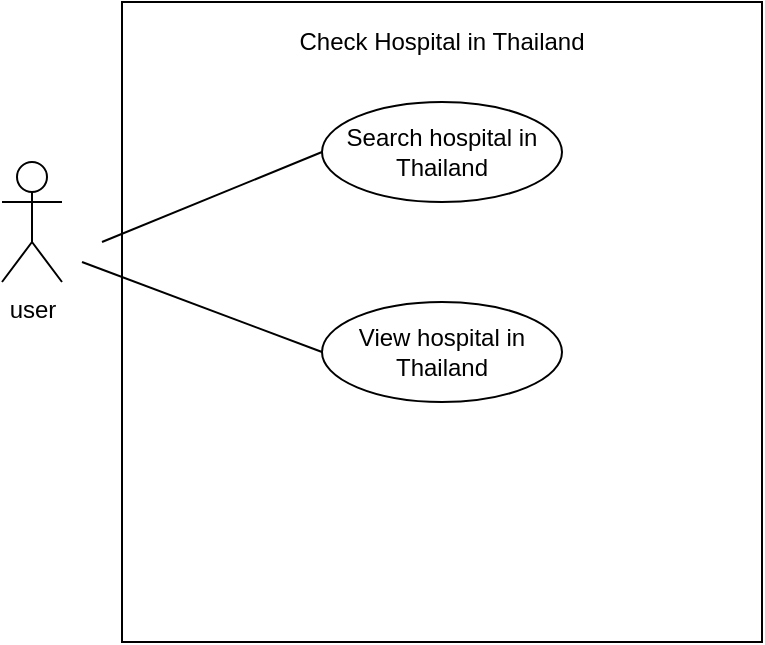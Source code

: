 <mxfile version="13.10.0" type="embed" pages="3">
    <diagram id="mQHO5hFe7luaKpXUr6Vf" name="Page-1">
        <mxGraphModel dx="552" dy="520" grid="1" gridSize="10" guides="1" tooltips="1" connect="1" arrows="1" fold="1" page="1" pageScale="1" pageWidth="850" pageHeight="1100" math="0" shadow="0">
            <root>
                <mxCell id="0"/>
                <mxCell id="1" parent="0"/>
                <mxCell id="2" value="user" style="shape=umlActor;verticalLabelPosition=bottom;verticalAlign=top;html=1;outlineConnect=0;" vertex="1" parent="1">
                    <mxGeometry x="120" y="320" width="30" height="60" as="geometry"/>
                </mxCell>
                <mxCell id="9" value="" style="whiteSpace=wrap;html=1;aspect=fixed;" vertex="1" parent="1">
                    <mxGeometry x="180" y="240" width="320" height="320" as="geometry"/>
                </mxCell>
                <mxCell id="16" value="Check Hospital in Thailand" style="text;html=1;strokeColor=none;fillColor=none;align=center;verticalAlign=middle;whiteSpace=wrap;rounded=0;" vertex="1" parent="1">
                    <mxGeometry x="260" y="250" width="160" height="20" as="geometry"/>
                </mxCell>
                <mxCell id="18" value="Search hospital in Thailand" style="ellipse;whiteSpace=wrap;html=1;" vertex="1" parent="1">
                    <mxGeometry x="280" y="290" width="120" height="50" as="geometry"/>
                </mxCell>
                <mxCell id="22" value="" style="endArrow=none;html=1;entryX=0;entryY=0.5;entryDx=0;entryDy=0;" edge="1" parent="1" target="18">
                    <mxGeometry width="50" height="50" relative="1" as="geometry">
                        <mxPoint x="170" y="360" as="sourcePoint"/>
                        <mxPoint x="260" y="310" as="targetPoint"/>
                    </mxGeometry>
                </mxCell>
                <mxCell id="23" value="View hospital in Thailand" style="ellipse;whiteSpace=wrap;html=1;" vertex="1" parent="1">
                    <mxGeometry x="280" y="390" width="120" height="50" as="geometry"/>
                </mxCell>
                <mxCell id="24" value="" style="endArrow=none;html=1;entryX=0;entryY=0.5;entryDx=0;entryDy=0;" edge="1" parent="1" target="23">
                    <mxGeometry width="50" height="50" relative="1" as="geometry">
                        <mxPoint x="160" y="370" as="sourcePoint"/>
                        <mxPoint x="290" y="325" as="targetPoint"/>
                    </mxGeometry>
                </mxCell>
            </root>
        </mxGraphModel>
    </diagram>
    <diagram id="Zjpw_VPqK6b2FwDupTwW" name="Page-2">
        <mxGraphModel dx="552" dy="520" grid="1" gridSize="10" guides="1" tooltips="1" connect="1" arrows="1" fold="1" page="1" pageScale="1" pageWidth="850" pageHeight="1100" math="0" shadow="0">
            <root>
                <mxCell id="nmgjyvEqeJbpccq40pCQ-0"/>
                <mxCell id="nmgjyvEqeJbpccq40pCQ-1" parent="nmgjyvEqeJbpccq40pCQ-0"/>
                <mxCell id="nmgjyvEqeJbpccq40pCQ-2" value="user" style="shape=umlActor;verticalLabelPosition=bottom;verticalAlign=top;html=1;outlineConnect=0;" vertex="1" parent="nmgjyvEqeJbpccq40pCQ-1">
                    <mxGeometry x="120" y="320" width="30" height="60" as="geometry"/>
                </mxCell>
                <mxCell id="nmgjyvEqeJbpccq40pCQ-3" value="" style="whiteSpace=wrap;html=1;aspect=fixed;" vertex="1" parent="nmgjyvEqeJbpccq40pCQ-1">
                    <mxGeometry x="180" y="240" width="320" height="320" as="geometry"/>
                </mxCell>
                <mxCell id="nmgjyvEqeJbpccq40pCQ-4" value="Adjust Hospital in Thailand" style="text;html=1;strokeColor=none;fillColor=none;align=center;verticalAlign=middle;whiteSpace=wrap;rounded=0;" vertex="1" parent="nmgjyvEqeJbpccq40pCQ-1">
                    <mxGeometry x="260" y="250" width="160" height="20" as="geometry"/>
                </mxCell>
                <mxCell id="nmgjyvEqeJbpccq40pCQ-5" value="Add hospital in Thailand" style="ellipse;whiteSpace=wrap;html=1;" vertex="1" parent="nmgjyvEqeJbpccq40pCQ-1">
                    <mxGeometry x="280" y="290" width="120" height="50" as="geometry"/>
                </mxCell>
                <mxCell id="nmgjyvEqeJbpccq40pCQ-6" value="" style="endArrow=none;html=1;entryX=0;entryY=0.5;entryDx=0;entryDy=0;" edge="1" parent="nmgjyvEqeJbpccq40pCQ-1" target="nmgjyvEqeJbpccq40pCQ-5">
                    <mxGeometry width="50" height="50" relative="1" as="geometry">
                        <mxPoint x="170" y="350" as="sourcePoint"/>
                        <mxPoint x="260" y="310" as="targetPoint"/>
                    </mxGeometry>
                </mxCell>
                <mxCell id="nmgjyvEqeJbpccq40pCQ-7" value="View hospital in Thailand" style="ellipse;whiteSpace=wrap;html=1;" vertex="1" parent="nmgjyvEqeJbpccq40pCQ-1">
                    <mxGeometry x="280" y="400" width="120" height="50" as="geometry"/>
                </mxCell>
                <mxCell id="nmgjyvEqeJbpccq40pCQ-8" value="" style="endArrow=none;html=1;entryX=0;entryY=0.5;entryDx=0;entryDy=0;" edge="1" parent="nmgjyvEqeJbpccq40pCQ-1" target="nmgjyvEqeJbpccq40pCQ-7">
                    <mxGeometry width="50" height="50" relative="1" as="geometry">
                        <mxPoint x="160" y="380" as="sourcePoint"/>
                        <mxPoint x="290" y="325" as="targetPoint"/>
                    </mxGeometry>
                </mxCell>
            </root>
        </mxGraphModel>
    </diagram>
    <diagram id="92ViC_P4Wk54DY0isgrY" name="Page-3">
        <mxGraphModel dx="552" dy="520" grid="1" gridSize="10" guides="1" tooltips="1" connect="1" arrows="1" fold="1" page="1" pageScale="1" pageWidth="850" pageHeight="1100" math="0" shadow="0">
            <root>
                <mxCell id="_HIUuMrfiUb4zWHhDBcE-0"/>
                <mxCell id="_HIUuMrfiUb4zWHhDBcE-1" parent="_HIUuMrfiUb4zWHhDBcE-0"/>
                <mxCell id="f1BIbOrDtSlxzN4Vrnzn-0" value="user" style="shape=umlActor;verticalLabelPosition=bottom;verticalAlign=top;html=1;outlineConnect=0;" vertex="1" parent="_HIUuMrfiUb4zWHhDBcE-1">
                    <mxGeometry x="120" y="320" width="30" height="60" as="geometry"/>
                </mxCell>
                <mxCell id="f1BIbOrDtSlxzN4Vrnzn-1" value="" style="whiteSpace=wrap;html=1;aspect=fixed;" vertex="1" parent="_HIUuMrfiUb4zWHhDBcE-1">
                    <mxGeometry x="180" y="240" width="320" height="320" as="geometry"/>
                </mxCell>
                <mxCell id="f1BIbOrDtSlxzN4Vrnzn-2" value="Authentication System" style="text;html=1;strokeColor=none;fillColor=none;align=center;verticalAlign=middle;whiteSpace=wrap;rounded=0;" vertex="1" parent="_HIUuMrfiUb4zWHhDBcE-1">
                    <mxGeometry x="260" y="250" width="160" height="20" as="geometry"/>
                </mxCell>
                <mxCell id="f1BIbOrDtSlxzN4Vrnzn-3" value="edit password" style="ellipse;whiteSpace=wrap;html=1;" vertex="1" parent="_HIUuMrfiUb4zWHhDBcE-1">
                    <mxGeometry x="220" y="280" width="120" height="50" as="geometry"/>
                </mxCell>
                <mxCell id="f1BIbOrDtSlxzN4Vrnzn-4" value="" style="endArrow=none;html=1;entryX=0;entryY=0.5;entryDx=0;entryDy=0;" edge="1" parent="_HIUuMrfiUb4zWHhDBcE-1" target="f1BIbOrDtSlxzN4Vrnzn-3">
                    <mxGeometry width="50" height="50" relative="1" as="geometry">
                        <mxPoint x="170" y="350" as="sourcePoint"/>
                        <mxPoint x="260" y="310" as="targetPoint"/>
                    </mxGeometry>
                </mxCell>
                <mxCell id="f1BIbOrDtSlxzN4Vrnzn-5" value="" style="ellipse;whiteSpace=wrap;html=1;" vertex="1" parent="_HIUuMrfiUb4zWHhDBcE-1">
                    <mxGeometry x="280" y="440" width="120" height="50" as="geometry"/>
                </mxCell>
                <mxCell id="f1BIbOrDtSlxzN4Vrnzn-6" value="" style="endArrow=none;html=1;entryX=0;entryY=0.5;entryDx=0;entryDy=0;" edge="1" parent="_HIUuMrfiUb4zWHhDBcE-1" target="f1BIbOrDtSlxzN4Vrnzn-5">
                    <mxGeometry width="50" height="50" relative="1" as="geometry">
                        <mxPoint x="160" y="380" as="sourcePoint"/>
                        <mxPoint x="290" y="325" as="targetPoint"/>
                    </mxGeometry>
                </mxCell>
                <mxCell id="f1BIbOrDtSlxzN4Vrnzn-7" value="edit profile image" style="ellipse;whiteSpace=wrap;html=1;" vertex="1" parent="_HIUuMrfiUb4zWHhDBcE-1">
                    <mxGeometry x="320" y="350" width="120" height="50" as="geometry"/>
                </mxCell>
                <mxCell id="f1BIbOrDtSlxzN4Vrnzn-8" value="" style="endArrow=none;html=1;entryX=0;entryY=0.5;entryDx=0;entryDy=0;" edge="1" parent="_HIUuMrfiUb4zWHhDBcE-1" target="f1BIbOrDtSlxzN4Vrnzn-7">
                    <mxGeometry width="50" height="50" relative="1" as="geometry">
                        <mxPoint x="160" y="360" as="sourcePoint"/>
                        <mxPoint x="290" y="325" as="targetPoint"/>
                    </mxGeometry>
                </mxCell>
            </root>
        </mxGraphModel>
    </diagram>
</mxfile>